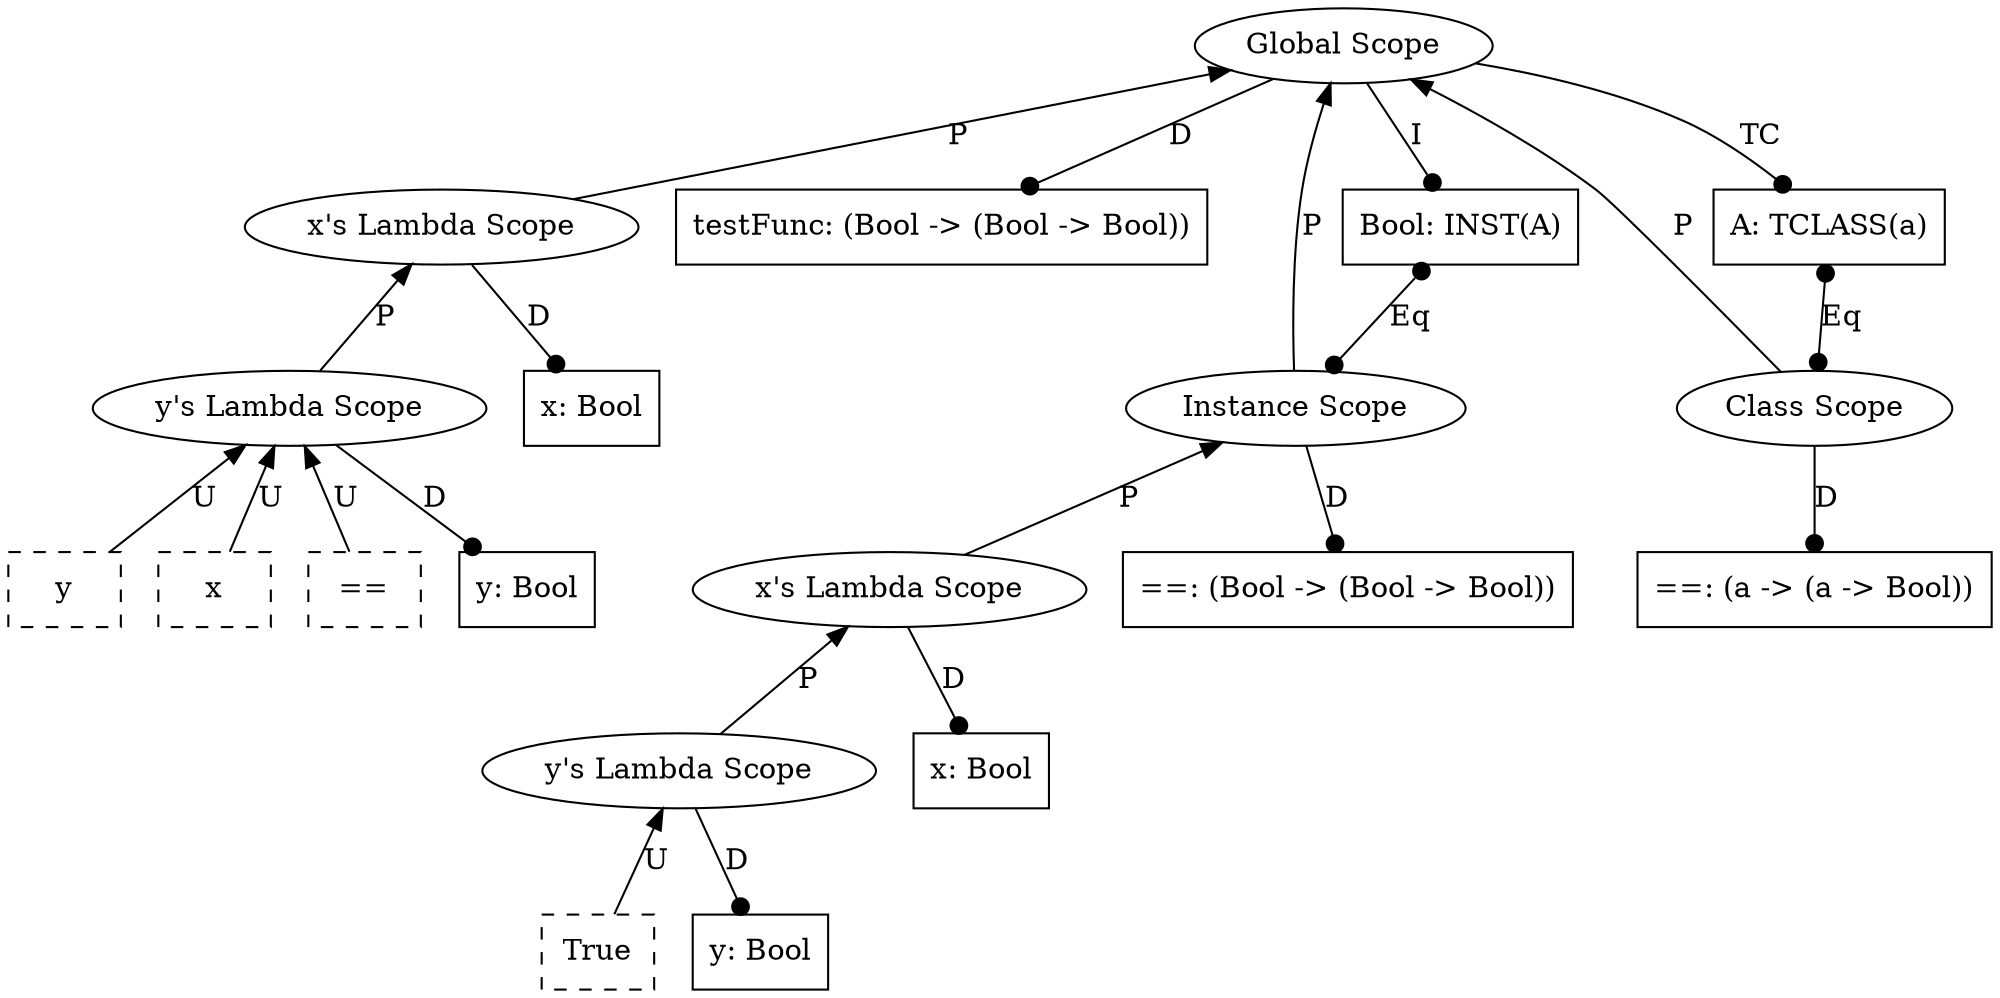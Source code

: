 graph {
    19 [label=y
       ,shape=box
       ,style=dashed];
    18 [label=x
       ,shape=box
       ,style=dashed];
    17 [label="=="
       ,shape=box
       ,style=dashed];
    16 [label="y: Bool",shape=box];
    15 [label="y's Lambda Scope"
       ,shape=ellipse];
    14 [label="x: Bool",shape=box];
    13 [label="x's Lambda Scope"
       ,shape=ellipse];
    12 [label="testFunc: (Bool -> (Bool -> Bool))"
       ,shape=box];
    11 [label=True
       ,shape=box
       ,style=dashed];
    10 [label="y: Bool",shape=box];
    9 [label="y's Lambda Scope"
      ,shape=ellipse];
    8 [label="x: Bool",shape=box];
    7 [label="x's Lambda Scope"
      ,shape=ellipse];
    6 [label="==: (Bool -> (Bool -> Bool))"
      ,shape=box];
    5 [label="Instance Scope"
      ,shape=ellipse];
    4 [label="Bool: INST(A)"
      ,shape=box];
    3 [label="==: (a -> (a -> Bool))"
      ,shape=box];
    2 [label="Class Scope"
      ,shape=ellipse];
    1 [label="A: TCLASS(a)"
      ,shape=box];
    0 [label="Global Scope"
      ,shape=ellipse];
    15 -- 19 [label=U,dir=back];
    15 -- 18 [label=U,dir=back];
    15 -- 17 [label=U,dir=back];
    15 -- 16 [label=D
             ,dir=forward
             ,arrowhead=dot];
    13 -- 15 [label=P,dir=back];
    13 -- 14 [label=D
             ,dir=forward
             ,arrowhead=dot];
    0 -- 13 [label=P,dir=back];
    0 -- 12 [label=D
            ,dir=forward
            ,arrowhead=dot];
    9 -- 11 [label=U,dir=back];
    9 -- 10 [label=D
            ,dir=forward
            ,arrowhead=dot];
    7 -- 9 [label=P,dir=back];
    7 -- 8 [label=D
           ,dir=forward
           ,arrowhead=dot];
    5 -- 7 [label=P,dir=back];
    5 -- 6 [label=D
           ,dir=forward
           ,arrowhead=dot];
    4 -- 5 [label=Eq
           ,dir=both
           ,arrowhead=dot
           ,arrowtail=dot];
    0 -- 5 [label=P,dir=back];
    0 -- 4 [label=I
           ,dir=forward
           ,arrowhead=dot];
    2 -- 3 [label=D
           ,dir=forward
           ,arrowhead=dot];
    1 -- 2 [label=Eq
           ,dir=both
           ,arrowhead=dot
           ,arrowtail=dot];
    0 -- 2 [label=P,dir=back];
    0 -- 1 [label=TC
           ,dir=forward
           ,arrowhead=dot];
}
